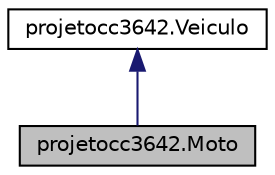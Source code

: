 digraph "projetocc3642.Moto"
{
  edge [fontname="Helvetica",fontsize="10",labelfontname="Helvetica",labelfontsize="10"];
  node [fontname="Helvetica",fontsize="10",shape=record];
  Node0 [label="projetocc3642.Moto",height=0.2,width=0.4,color="black", fillcolor="grey75", style="filled", fontcolor="black"];
  Node1 -> Node0 [dir="back",color="midnightblue",fontsize="10",style="solid",fontname="Helvetica"];
  Node1 [label="projetocc3642.Veiculo",height=0.2,width=0.4,color="black", fillcolor="white", style="filled",URL="$classprojetocc3642_1_1_veiculo.html"];
}
